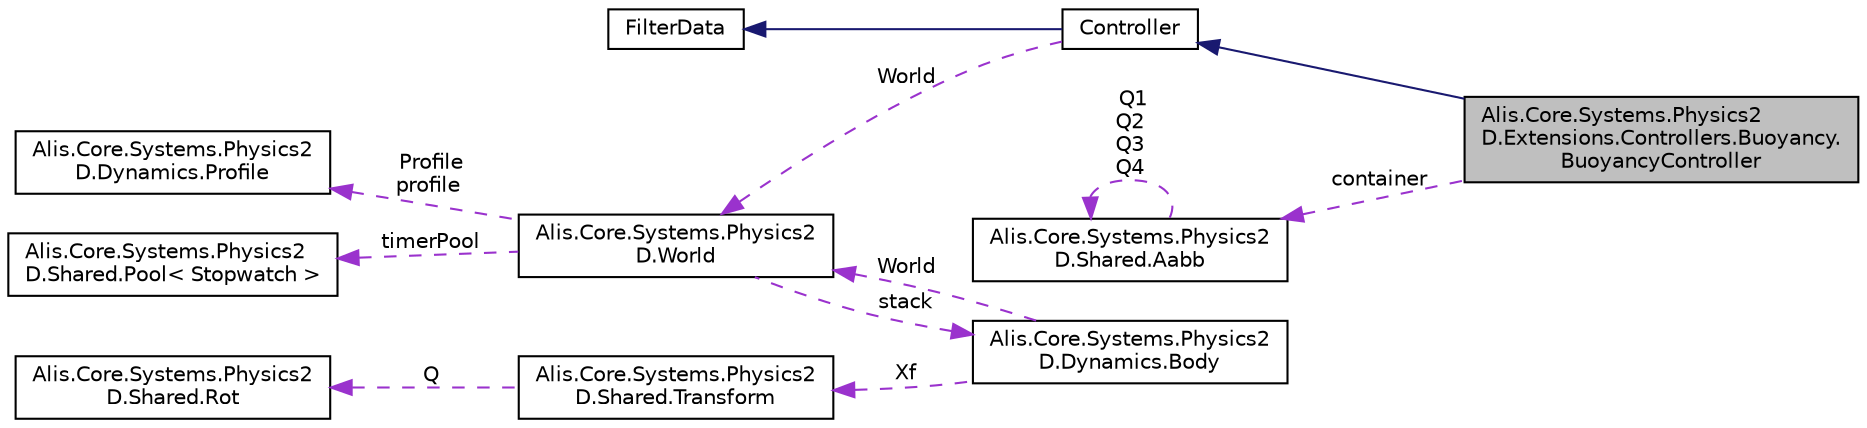 digraph "Alis.Core.Systems.Physics2D.Extensions.Controllers.Buoyancy.BuoyancyController"
{
 // LATEX_PDF_SIZE
  edge [fontname="Helvetica",fontsize="10",labelfontname="Helvetica",labelfontsize="10"];
  node [fontname="Helvetica",fontsize="10",shape=record];
  rankdir="LR";
  Node1 [label="Alis.Core.Systems.Physics2\lD.Extensions.Controllers.Buoyancy.\lBuoyancyController",height=0.2,width=0.4,color="black", fillcolor="grey75", style="filled", fontcolor="black",tooltip="The buoyancy controller class"];
  Node2 -> Node1 [dir="back",color="midnightblue",fontsize="10",style="solid",fontname="Helvetica"];
  Node2 [label="Controller",height=0.2,width=0.4,color="black", fillcolor="white", style="filled",URL="$class_alis_1_1_core_1_1_systems_1_1_physics2_d_1_1_extensions_1_1_controllers_1_1_controller_base_1_1_controller.html",tooltip="The controller class"];
  Node3 -> Node2 [dir="back",color="midnightblue",fontsize="10",style="solid",fontname="Helvetica"];
  Node3 [label="FilterData",height=0.2,width=0.4,color="black", fillcolor="white", style="filled",URL="$class_alis_1_1_core_1_1_systems_1_1_physics2_d_1_1_extensions_1_1_physics_logics_1_1_physics_logic_base_1_1_filter_data.html",tooltip="Contains filter data that can determine whether an object should be processed or not."];
  Node4 -> Node2 [dir="back",color="darkorchid3",fontsize="10",style="dashed",label=" World" ,fontname="Helvetica"];
  Node4 [label="Alis.Core.Systems.Physics2\lD.World",height=0.2,width=0.4,color="black", fillcolor="white", style="filled",URL="$class_alis_1_1_core_1_1_systems_1_1_physics2_d_1_1_world.html",tooltip="The world class manages all physics entities, dynamic simulation, and asynchronous queries."];
  Node5 -> Node4 [dir="back",color="darkorchid3",fontsize="10",style="dashed",label=" stack" ,fontname="Helvetica"];
  Node5 [label="Alis.Core.Systems.Physics2\lD.Dynamics.Body",height=0.2,width=0.4,color="black", fillcolor="white", style="filled",URL="$class_alis_1_1_core_1_1_systems_1_1_physics2_d_1_1_dynamics_1_1_body.html",tooltip="The body class"];
  Node6 -> Node5 [dir="back",color="darkorchid3",fontsize="10",style="dashed",label=" Xf" ,fontname="Helvetica"];
  Node6 [label="Alis.Core.Systems.Physics2\lD.Shared.Transform",height=0.2,width=0.4,color="black", fillcolor="white", style="filled",URL="$struct_alis_1_1_core_1_1_systems_1_1_physics2_d_1_1_shared_1_1_transform.html",tooltip="A transform contains translation and rotation. It is used to represent the position and orientation o..."];
  Node7 -> Node6 [dir="back",color="darkorchid3",fontsize="10",style="dashed",label=" Q" ,fontname="Helvetica"];
  Node7 [label="Alis.Core.Systems.Physics2\lD.Shared.Rot",height=0.2,width=0.4,color="black", fillcolor="white", style="filled",URL="$struct_alis_1_1_core_1_1_systems_1_1_physics2_d_1_1_shared_1_1_rot.html",tooltip="Rotation"];
  Node4 -> Node5 [dir="back",color="darkorchid3",fontsize="10",style="dashed",label=" World" ,fontname="Helvetica"];
  Node8 -> Node4 [dir="back",color="darkorchid3",fontsize="10",style="dashed",label=" Profile\nprofile" ,fontname="Helvetica"];
  Node8 [label="Alis.Core.Systems.Physics2\lD.Dynamics.Profile",height=0.2,width=0.4,color="black", fillcolor="white", style="filled",URL="$struct_alis_1_1_core_1_1_systems_1_1_physics2_d_1_1_dynamics_1_1_profile.html",tooltip="The profile"];
  Node9 -> Node4 [dir="back",color="darkorchid3",fontsize="10",style="dashed",label=" timerPool" ,fontname="Helvetica"];
  Node9 [label="Alis.Core.Systems.Physics2\lD.Shared.Pool\< Stopwatch \>",height=0.2,width=0.4,color="black", fillcolor="white", style="filled",URL="$class_alis_1_1_core_1_1_systems_1_1_physics2_d_1_1_shared_1_1_pool.html",tooltip=" "];
  Node10 -> Node1 [dir="back",color="darkorchid3",fontsize="10",style="dashed",label=" container" ,fontname="Helvetica"];
  Node10 [label="Alis.Core.Systems.Physics2\lD.Shared.Aabb",height=0.2,width=0.4,color="black", fillcolor="white", style="filled",URL="$struct_alis_1_1_core_1_1_systems_1_1_physics2_d_1_1_shared_1_1_aabb.html",tooltip="An axis aligned bounding box."];
  Node10 -> Node10 [dir="back",color="darkorchid3",fontsize="10",style="dashed",label=" Q1\nQ2\nQ3\nQ4" ,fontname="Helvetica"];
}
